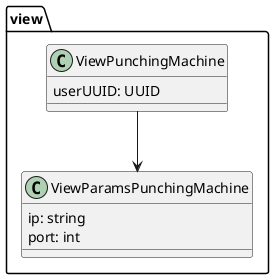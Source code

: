 @startuml View Punching Machine

package view {
    class ViewPunchingMachine {
        userUUID: UUID
    }

    class ViewParamsPunchingMachine {
        ip: string
        port: int
    }

    ViewPunchingMachine --> ViewParamsPunchingMachine
}

@enduml